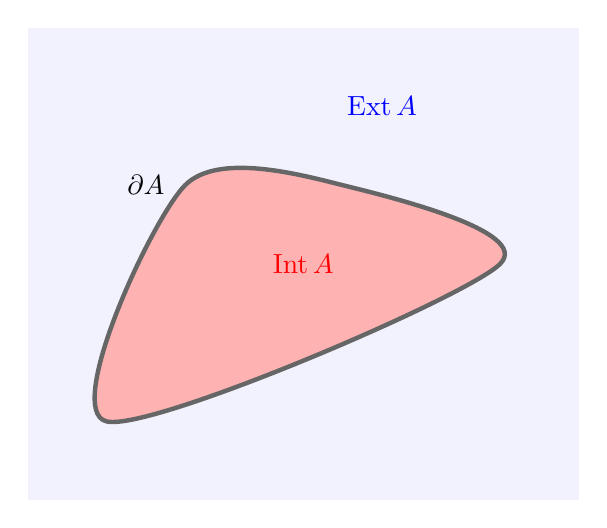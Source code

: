 ﻿\begin{tikzpicture}[scale=1]

\fill[blue!5] (0,0) rectangle (7,6);

\draw [ultra thick,black!60,fill=red!30] plot [smooth cycle] coordinates {(1,1) (2,4) (4,4)  (6,3) };

\node[red] at (3.5,3) {Int\,$A$};
\node[blue] at (4.5,5) {Ext\,$A$};
\node[black] at (1.5,4) {$\partial A$};

%\node[red] at (3.5,2.5) {$F(x,y) = 1$};
%\node[blue] at (4.5,4.5) {$F(x,y) = 0$};

\end{tikzpicture}